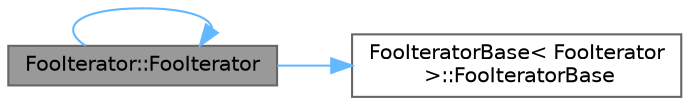 digraph "FooIterator::FooIterator"
{
 // LATEX_PDF_SIZE
  bgcolor="transparent";
  edge [fontname=Helvetica,fontsize=10,labelfontname=Helvetica,labelfontsize=10];
  node [fontname=Helvetica,fontsize=10,shape=box,height=0.2,width=0.4];
  rankdir="LR";
  Node1 [id="Node000001",label="FooIterator::FooIterator",height=0.2,width=0.4,color="gray40", fillcolor="grey60", style="filled", fontcolor="black",tooltip=" "];
  Node1 -> Node1 [id="edge1_Node000001_Node000001",color="steelblue1",style="solid",tooltip=" "];
  Node1 -> Node2 [id="edge2_Node000001_Node000002",color="steelblue1",style="solid",tooltip=" "];
  Node2 [id="Node000002",label="FooIteratorBase\< FooIterator\l \>::FooIteratorBase",height=0.2,width=0.4,color="grey40", fillcolor="white", style="filled",URL="$class_foo_iterator_base.html#af65b3e448bd0bba2670e4d5f7b35109a",tooltip=" "];
}
